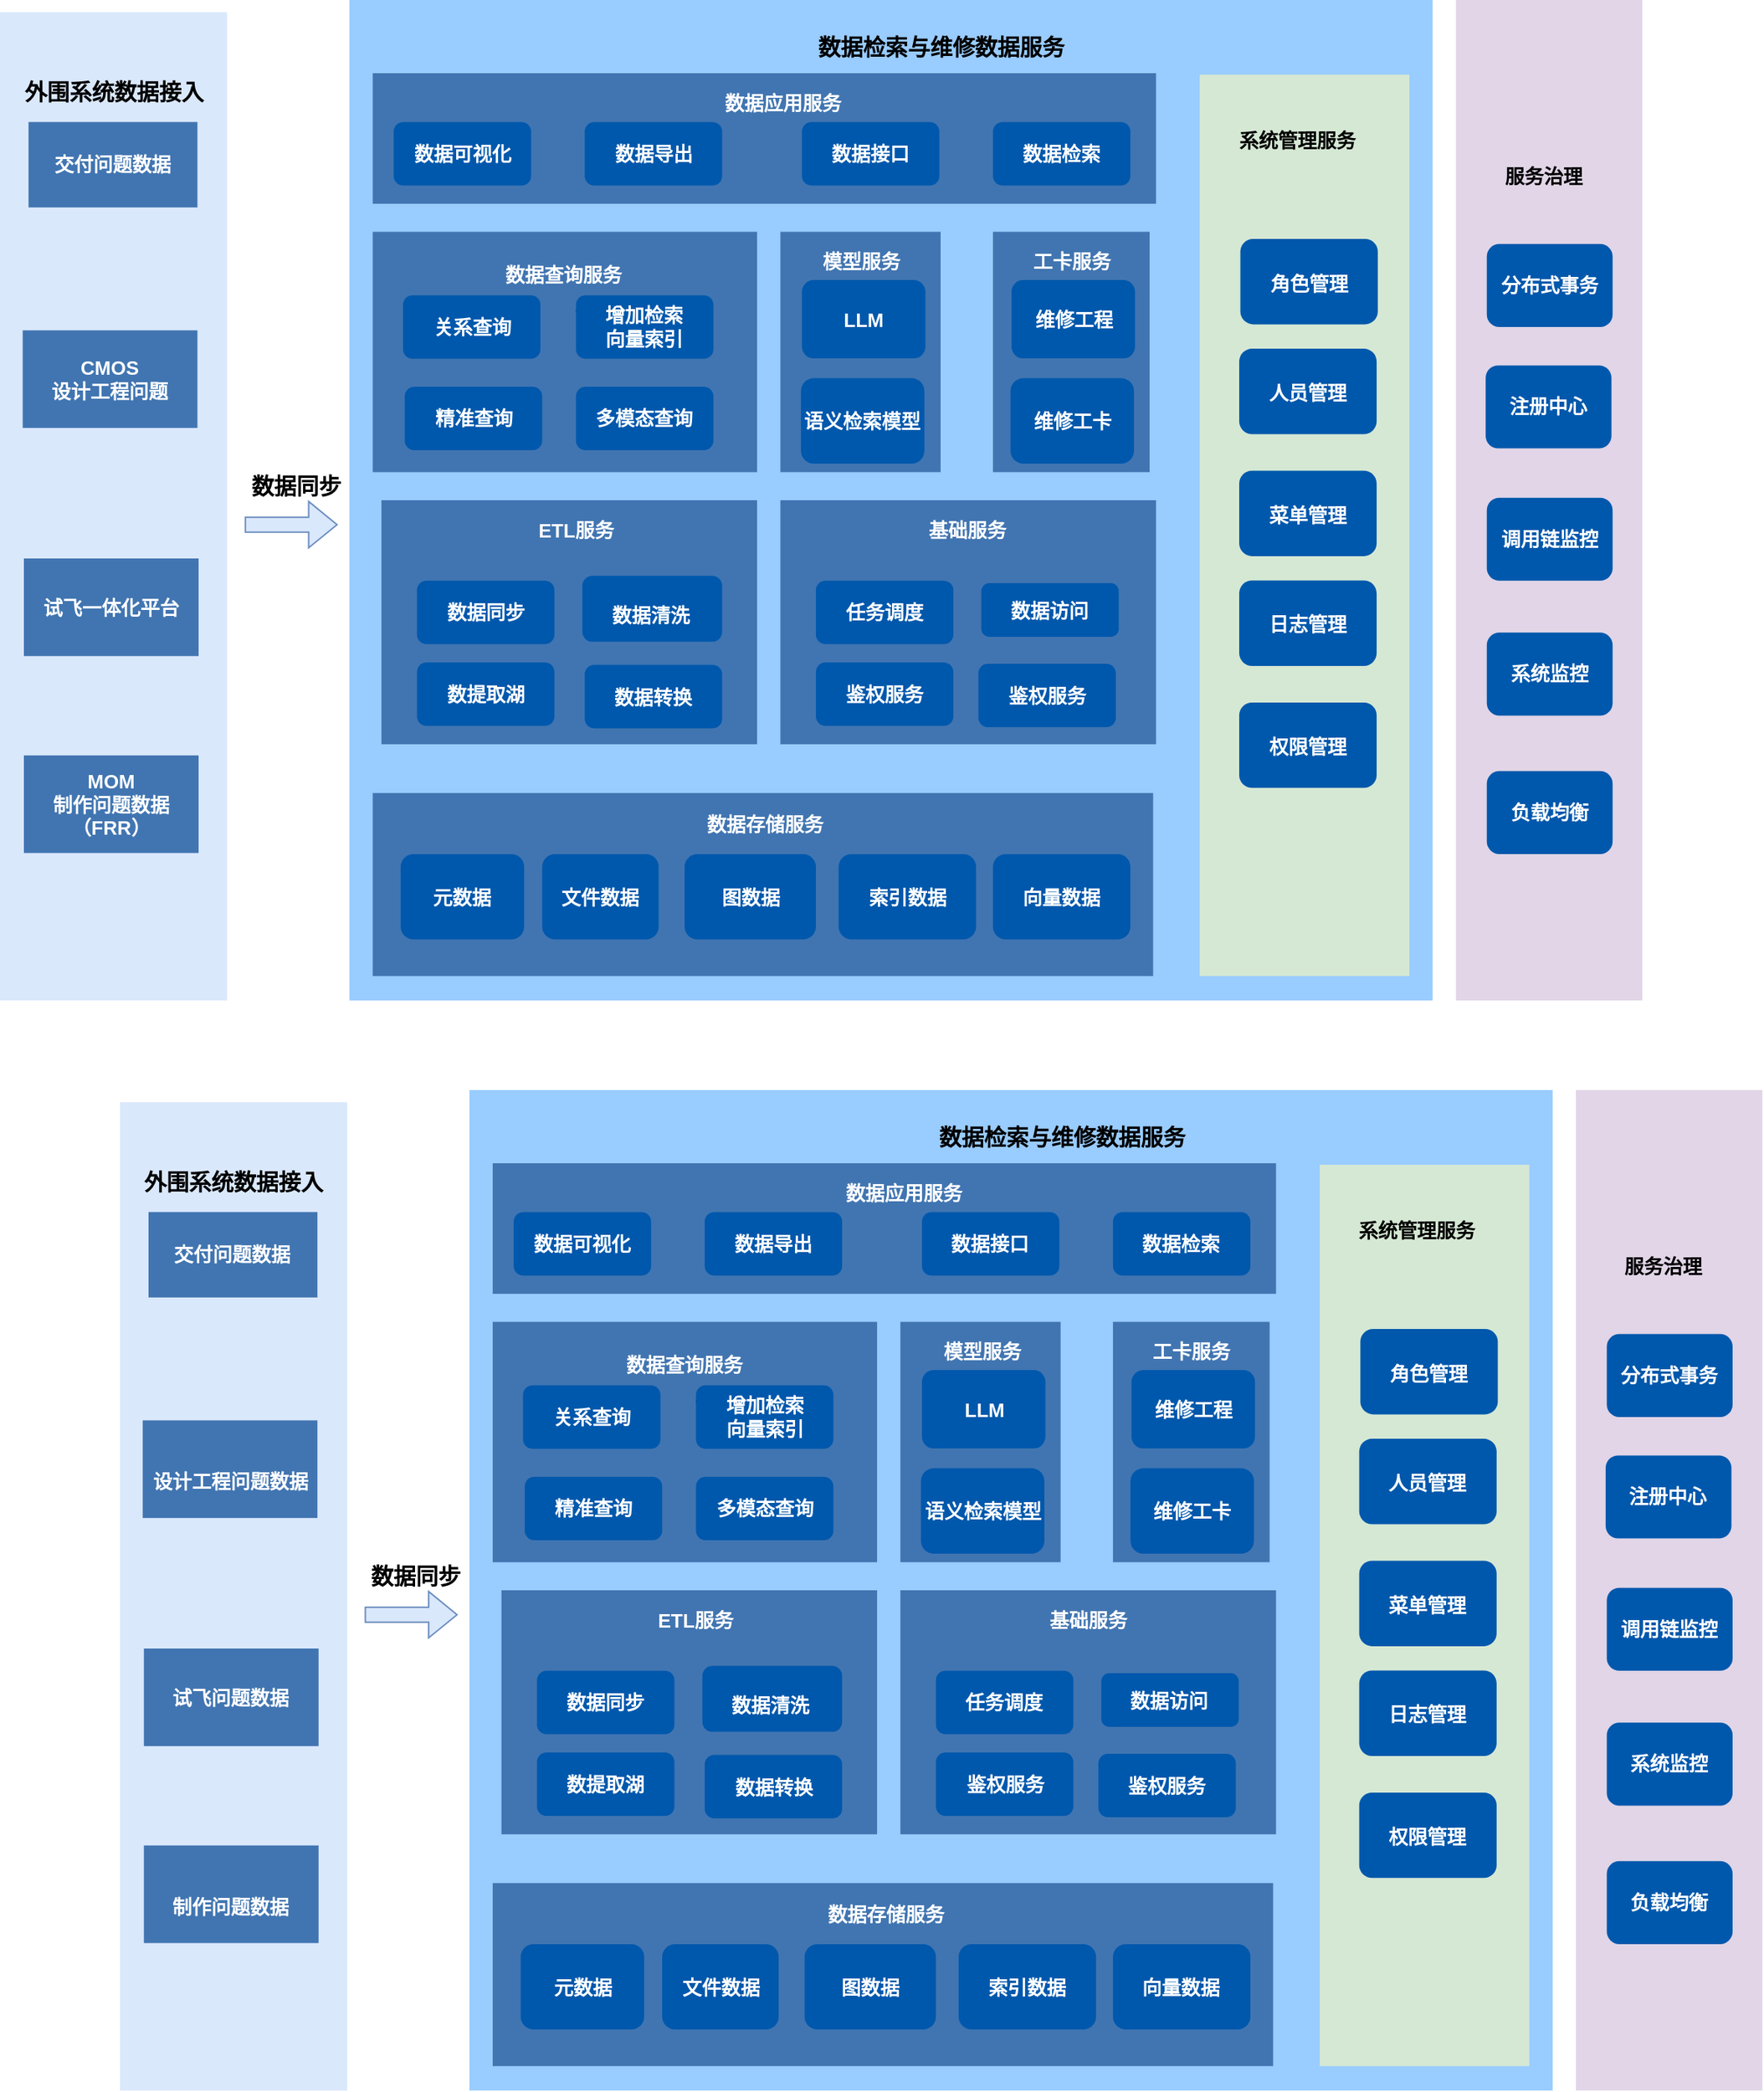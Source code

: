 <mxfile version="25.0.3">
  <diagram name="第 1 页" id="c73X7Lbp8dAQFBpgS6AY">
    <mxGraphModel dx="1283" dy="700" grid="1" gridSize="10" guides="1" tooltips="1" connect="1" arrows="1" fold="1" page="1" pageScale="1" pageWidth="827" pageHeight="1169" math="0" shadow="0">
      <root>
        <mxCell id="0" />
        <mxCell id="1" parent="0" />
        <mxCell id="gah0NT_OzrAsNBO6tPTt-1" value="" style="rounded=0;whiteSpace=wrap;html=1;fillColor=#99CCFF;strokeColor=none;" parent="1" vertex="1">
          <mxGeometry x="544.043" y="220" width="725.532" height="670" as="geometry" />
        </mxCell>
        <mxCell id="gah0NT_OzrAsNBO6tPTt-15" value="" style="rounded=0;whiteSpace=wrap;html=1;fillColor=#4175B1;fontStyle=1;fontSize=13;strokeColor=none;" parent="1" vertex="1">
          <mxGeometry x="559.645" y="751.098" width="522.695" height="122.561" as="geometry" />
        </mxCell>
        <mxCell id="gah0NT_OzrAsNBO6tPTt-12" value="" style="rounded=0;whiteSpace=wrap;html=1;fillColor=#dae8fc;strokeColor=none;" parent="1" vertex="1">
          <mxGeometry x="310" y="228.171" width="152.128" height="661.829" as="geometry" />
        </mxCell>
        <mxCell id="gah0NT_OzrAsNBO6tPTt-2" value="数据检索与维修数据服务" style="text;html=1;align=center;verticalAlign=middle;resizable=0;points=[];autosize=1;strokeColor=none;fillColor=none;fontStyle=1;fontFamily=Garamond;fontSize=15;strokeWidth=1;" parent="1" vertex="1">
          <mxGeometry x="845.372" y="236.341" width="190" height="30" as="geometry" />
        </mxCell>
        <mxCell id="gah0NT_OzrAsNBO6tPTt-3" value="&lt;span style=&quot;color: rgb(255, 255, 255);&quot;&gt;交付问题数据&lt;/span&gt;" style="rounded=0;whiteSpace=wrap;html=1;fillColor=#4175B1;fontStyle=1;fontSize=13;strokeColor=none;" parent="1" vertex="1">
          <mxGeometry x="329.113" y="301.707" width="113.121" height="57.195" as="geometry" />
        </mxCell>
        <mxCell id="gah0NT_OzrAsNBO6tPTt-4" value="外围系统数据接入" style="text;html=1;align=center;verticalAlign=middle;resizable=0;points=[];autosize=1;strokeColor=none;fillColor=none;fontStyle=1;fontFamily=Garamond;fontSize=15;strokeWidth=1;" parent="1" vertex="1">
          <mxGeometry x="316.064" y="266.344" width="140" height="30" as="geometry" />
        </mxCell>
        <mxCell id="gah0NT_OzrAsNBO6tPTt-6" value="&lt;span style=&quot;color: rgb(255, 255, 255);&quot;&gt;CMOS&lt;/span&gt;&lt;div style=&quot;color: rgb(255, 255, 255);&quot;&gt;设计工程问题&lt;/div&gt;" style="rounded=0;whiteSpace=wrap;html=1;fillColor=#4175B1;fontStyle=1;fontSize=13;strokeColor=none;" parent="1" vertex="1">
          <mxGeometry x="325.213" y="441.226" width="117.021" height="65.366" as="geometry" />
        </mxCell>
        <mxCell id="gah0NT_OzrAsNBO6tPTt-8" value="&lt;span style=&quot;color: rgb(255, 255, 255);&quot;&gt;试飞一体化平台&lt;/span&gt;" style="rounded=0;whiteSpace=wrap;html=1;fillColor=#4175B1;fontStyle=1;fontSize=13;strokeColor=none;" parent="1" vertex="1">
          <mxGeometry x="325.993" y="594" width="117.021" height="65.366" as="geometry" />
        </mxCell>
        <mxCell id="gah0NT_OzrAsNBO6tPTt-10" value="&lt;span style=&quot;color: rgb(255, 255, 255);&quot;&gt;MOM&lt;/span&gt;&lt;div style=&quot;color: rgb(255, 255, 255);&quot;&gt;制作问题数据（FRR）&lt;/div&gt;" style="rounded=0;whiteSpace=wrap;html=1;fillColor=#4175B1;fontStyle=1;fontSize=13;strokeColor=none;" parent="1" vertex="1">
          <mxGeometry x="325.993" y="725.884" width="117.021" height="65.366" as="geometry" />
        </mxCell>
        <mxCell id="gah0NT_OzrAsNBO6tPTt-13" value="" style="shape=flexArrow;endArrow=classic;html=1;rounded=0;fillColor=#dae8fc;strokeColor=#6c8ebf;" parent="1" edge="1">
          <mxGeometry width="50" height="50" relative="1" as="geometry">
            <mxPoint x="473.83" y="571.341" as="sourcePoint" />
            <mxPoint x="536.241" y="571.341" as="targetPoint" />
          </mxGeometry>
        </mxCell>
        <mxCell id="gah0NT_OzrAsNBO6tPTt-14" value="数据同步" style="text;html=1;align=center;verticalAlign=middle;resizable=0;points=[];autosize=1;strokeColor=none;fillColor=none;fontStyle=1;fontFamily=Garamond;fontSize=15;strokeWidth=1;" parent="1" vertex="1">
          <mxGeometry x="467.83" y="530.488" width="80" height="30" as="geometry" />
        </mxCell>
        <mxCell id="gah0NT_OzrAsNBO6tPTt-16" value="数据存储服务" style="text;html=1;align=center;verticalAlign=middle;whiteSpace=wrap;rounded=0;fontStyle=1;fontSize=13;strokeColor=none;fontColor=#FFFFFF;" parent="1" vertex="1">
          <mxGeometry x="775.16" y="759.27" width="94.84" height="24.51" as="geometry" />
        </mxCell>
        <mxCell id="gah0NT_OzrAsNBO6tPTt-17" value="元数据" style="rounded=1;whiteSpace=wrap;html=1;fontStyle=1;fontSize=13;strokeColor=none;fillColor=#0058AC;fontColor=#FFFFFF;" parent="1" vertex="1">
          <mxGeometry x="578.369" y="791.951" width="82.695" height="57.195" as="geometry" />
        </mxCell>
        <mxCell id="gah0NT_OzrAsNBO6tPTt-19" value="文件数据" style="rounded=1;whiteSpace=wrap;html=1;fontStyle=1;fontSize=13;strokeColor=none;fillColor=#0058AC;fontColor=#FFFFFF;" parent="1" vertex="1">
          <mxGeometry x="673.156" y="791.951" width="78.014" height="57.195" as="geometry" />
        </mxCell>
        <mxCell id="gah0NT_OzrAsNBO6tPTt-20" value="图数据" style="rounded=1;whiteSpace=wrap;html=1;fontStyle=1;fontSize=13;strokeColor=none;fillColor=#0058AC;fontColor=#FFFFFF;" parent="1" vertex="1">
          <mxGeometry x="768.528" y="791.951" width="87.961" height="57.195" as="geometry" />
        </mxCell>
        <mxCell id="gah0NT_OzrAsNBO6tPTt-21" value="索引数据" style="rounded=1;whiteSpace=wrap;html=1;fontStyle=1;fontSize=13;strokeColor=none;fillColor=#0058AC;fontColor=#FFFFFF;" parent="1" vertex="1">
          <mxGeometry x="871.702" y="791.951" width="92.057" height="57.195" as="geometry" />
        </mxCell>
        <mxCell id="gah0NT_OzrAsNBO6tPTt-25" value="" style="rounded=0;whiteSpace=wrap;html=1;fillColor=#d5e8d4;fontStyle=1;fontSize=13;strokeColor=none;" parent="1" vertex="1">
          <mxGeometry x="1113.55" y="270" width="140.43" height="603.66" as="geometry" />
        </mxCell>
        <mxCell id="gah0NT_OzrAsNBO6tPTt-26" value="系统管理服务" style="text;html=1;align=center;verticalAlign=middle;whiteSpace=wrap;rounded=0;fontStyle=1;fontSize=13;strokeColor=none;fontColor=#000000;" parent="1" vertex="1">
          <mxGeometry x="1137.73" y="301.71" width="82.27" height="24.51" as="geometry" />
        </mxCell>
        <mxCell id="gah0NT_OzrAsNBO6tPTt-30" value="" style="group" parent="1" vertex="1" connectable="0">
          <mxGeometry x="1140.78" y="380.0" width="92.057" height="57.195" as="geometry" />
        </mxCell>
        <mxCell id="gah0NT_OzrAsNBO6tPTt-28" value="" style="rounded=1;whiteSpace=wrap;html=1;fontStyle=1;fontSize=13;strokeColor=none;fillColor=#0058AC;fontColor=#FFFFFF;" parent="gah0NT_OzrAsNBO6tPTt-30" vertex="1">
          <mxGeometry width="92.057" height="57.195" as="geometry" />
        </mxCell>
        <mxCell id="gah0NT_OzrAsNBO6tPTt-29" value="角色管理" style="text;html=1;align=center;verticalAlign=middle;whiteSpace=wrap;rounded=0;fontStyle=1;fontSize=13;strokeColor=none;fontColor=#FFFFFF;" parent="gah0NT_OzrAsNBO6tPTt-30" vertex="1">
          <mxGeometry x="10.922" y="17.976" width="70.213" height="24.512" as="geometry" />
        </mxCell>
        <mxCell id="gah0NT_OzrAsNBO6tPTt-31" value="" style="group" parent="1" vertex="1" connectable="0">
          <mxGeometry x="1140.0" y="453.537" width="92.057" height="57.195" as="geometry" />
        </mxCell>
        <mxCell id="gah0NT_OzrAsNBO6tPTt-32" value="" style="rounded=1;whiteSpace=wrap;html=1;fontStyle=1;fontSize=13;strokeColor=none;fillColor=#0058AC;fontColor=#FFFFFF;" parent="gah0NT_OzrAsNBO6tPTt-31" vertex="1">
          <mxGeometry width="92.057" height="57.195" as="geometry" />
        </mxCell>
        <mxCell id="gah0NT_OzrAsNBO6tPTt-33" value="人员管理" style="text;html=1;align=center;verticalAlign=middle;whiteSpace=wrap;rounded=0;fontStyle=1;fontSize=13;strokeColor=none;fontColor=#FFFFFF;" parent="gah0NT_OzrAsNBO6tPTt-31" vertex="1">
          <mxGeometry x="10.922" y="17.976" width="70.213" height="22.878" as="geometry" />
        </mxCell>
        <mxCell id="gah0NT_OzrAsNBO6tPTt-35" value="" style="group" parent="1" vertex="1" connectable="0">
          <mxGeometry x="1140.0" y="527.074" width="92.057" height="57.195" as="geometry" />
        </mxCell>
        <mxCell id="gah0NT_OzrAsNBO6tPTt-36" value="" style="rounded=1;whiteSpace=wrap;html=1;fontStyle=1;fontSize=13;strokeColor=none;fillColor=#0058AC;fontColor=#FFFFFF;" parent="gah0NT_OzrAsNBO6tPTt-35" vertex="1">
          <mxGeometry y="8.171" width="92.057" height="57.195" as="geometry" />
        </mxCell>
        <mxCell id="gah0NT_OzrAsNBO6tPTt-37" value="菜单管理" style="text;html=1;align=center;verticalAlign=middle;whiteSpace=wrap;rounded=0;fontStyle=1;fontSize=13;strokeColor=none;fontColor=#FFFFFF;" parent="gah0NT_OzrAsNBO6tPTt-35" vertex="1">
          <mxGeometry x="10.922" y="26.146" width="70.213" height="22.878" as="geometry" />
        </mxCell>
        <mxCell id="gah0NT_OzrAsNBO6tPTt-38" value="" style="group" parent="1" vertex="1" connectable="0">
          <mxGeometry x="1140.0" y="600.61" width="92.057" height="57.195" as="geometry" />
        </mxCell>
        <mxCell id="gah0NT_OzrAsNBO6tPTt-39" value="&lt;span style=&quot;color: rgba(0, 0, 0, 0); font-family: monospace; font-size: 0px; font-weight: 400; text-align: start; text-wrap-mode: nowrap;&quot;&gt;%3CmxGraphModel%3E%3Croot%3E%3CmxCell%20id%3D%220%22%2F%3E%3CmxCell%20id%3D%221%22%20parent%3D%220%22%2F%3E%3CmxCell%20id%3D%222%22%20value%3D%22%22%20style%3D%22group%22%20vertex%3D%221%22%20connectable%3D%220%22%20parent%3D%221%22%3E%3CmxGeometry%20x%3D%221060%22%20y%3D%22470%22%20width%3D%22118%22%20height%3D%2270%22%20as%3D%22geometry%22%2F%3E%3C%2FmxCell%3E%3CmxCell%20id%3D%223%22%20value%3D%22%22%20style%3D%22rounded%3D1%3BwhiteSpace%3Dwrap%3Bhtml%3D1%3BfontStyle%3D1%3BfontSize%3D13%3BstrokeColor%3Dnone%3BfillColor%3D%230058AC%3BfontColor%3D%23FFFFFF%3B%22%20vertex%3D%221%22%20parent%3D%222%22%3E%3CmxGeometry%20width%3D%22118%22%20height%3D%2270%22%20as%3D%22geometry%22%2F%3E%3C%2FmxCell%3E%3CmxCell%20id%3D%224%22%20value%3D%22%E8%8F%9C%E5%8D%95%E7%AE%A1%E7%90%86%22%20style%3D%22text%3Bhtml%3D1%3Balign%3Dcenter%3BverticalAlign%3Dmiddle%3BwhiteSpace%3Dwrap%3Brounded%3D0%3BfontStyle%3D1%3BfontSize%3D13%3BstrokeColor%3Dnone%3BfontColor%3D%23FFFFFF%3B%22%20vertex%3D%221%22%20parent%3D%222%22%3E%3CmxGeometry%20x%3D%2214%22%20y%3D%2222%22%20width%3D%2290%22%20height%3D%2228%22%20as%3D%22geometry%22%2F%3E%3C%2FmxCell%3E%3C%2Froot%3E%3C%2FmxGraphModel%3E&lt;/span&gt;" style="rounded=1;whiteSpace=wrap;html=1;fontStyle=1;fontSize=13;strokeColor=none;fillColor=#0058AC;fontColor=#FFFFFF;" parent="gah0NT_OzrAsNBO6tPTt-38" vertex="1">
          <mxGeometry y="8.171" width="92.057" height="57.195" as="geometry" />
        </mxCell>
        <mxCell id="gah0NT_OzrAsNBO6tPTt-40" value="日志管理" style="text;html=1;align=center;verticalAlign=middle;whiteSpace=wrap;rounded=0;fontStyle=1;fontSize=13;strokeColor=none;fontColor=#FFFFFF;" parent="gah0NT_OzrAsNBO6tPTt-38" vertex="1">
          <mxGeometry x="10.922" y="26.146" width="70.213" height="22.878" as="geometry" />
        </mxCell>
        <mxCell id="gah0NT_OzrAsNBO6tPTt-41" value="" style="group" parent="1" vertex="1" connectable="0">
          <mxGeometry x="1140.0" y="690.488" width="92.057" height="57.195" as="geometry" />
        </mxCell>
        <mxCell id="gah0NT_OzrAsNBO6tPTt-42" value="&lt;span style=&quot;color: rgba(0, 0, 0, 0); font-family: monospace; font-size: 0px; font-weight: 400; text-align: start; text-wrap-mode: nowrap;&quot;&gt;%3CmxGraphModel%3E%3Croot%3E%3CmxCell%20id%3D%220%22%2F%3E%3CmxCell%20id%3D%221%22%20parent%3D%220%22%2F%3E%3CmxCell%20id%3D%222%22%20value%3D%22%22%20style%3D%22group%22%20vertex%3D%221%22%20connectable%3D%220%22%20parent%3D%221%22%3E%3CmxGeometry%20x%3D%221060%22%20y%3D%22470%22%20width%3D%22118%22%20height%3D%2270%22%20as%3D%22geometry%22%2F%3E%3C%2FmxCell%3E%3CmxCell%20id%3D%223%22%20value%3D%22%22%20style%3D%22rounded%3D1%3BwhiteSpace%3Dwrap%3Bhtml%3D1%3BfontStyle%3D1%3BfontSize%3D13%3BstrokeColor%3Dnone%3BfillColor%3D%230058AC%3BfontColor%3D%23FFFFFF%3B%22%20vertex%3D%221%22%20parent%3D%222%22%3E%3CmxGeometry%20width%3D%22118%22%20height%3D%2270%22%20as%3D%22geometry%22%2F%3E%3C%2FmxCell%3E%3CmxCell%20id%3D%224%22%20value%3D%22%E8%8F%9C%E5%8D%95%E7%AE%A1%E7%90%86%22%20style%3D%22text%3Bhtml%3D1%3Balign%3Dcenter%3BverticalAlign%3Dmiddle%3BwhiteSpace%3Dwrap%3Brounded%3D0%3BfontStyle%3D1%3BfontSize%3D13%3BstrokeColor%3Dnone%3BfontColor%3D%23FFFFFF%3B%22%20vertex%3D%221%22%20parent%3D%222%22%3E%3CmxGeometry%20x%3D%2214%22%20y%3D%2222%22%20width%3D%2290%22%20height%3D%2228%22%20as%3D%22geometry%22%2F%3E%3C%2FmxCell%3E%3C%2Froot%3E%3C%2FmxGraphModel%3E&lt;/span&gt;" style="rounded=1;whiteSpace=wrap;html=1;fontStyle=1;fontSize=13;strokeColor=none;fillColor=#0058AC;fontColor=#FFFFFF;" parent="gah0NT_OzrAsNBO6tPTt-41" vertex="1">
          <mxGeometry width="92.057" height="57.195" as="geometry" />
        </mxCell>
        <mxCell id="gah0NT_OzrAsNBO6tPTt-43" value="权限管理" style="text;html=1;align=center;verticalAlign=middle;whiteSpace=wrap;rounded=0;fontStyle=1;fontSize=13;strokeColor=none;fontColor=#FFFFFF;" parent="gah0NT_OzrAsNBO6tPTt-41" vertex="1">
          <mxGeometry x="10.922" y="17.976" width="70.213" height="22.878" as="geometry" />
        </mxCell>
        <mxCell id="gah0NT_OzrAsNBO6tPTt-44" value="" style="rounded=0;whiteSpace=wrap;html=1;fillColor=#4175B1;fontStyle=1;fontSize=13;strokeColor=none;" parent="1" vertex="1">
          <mxGeometry x="565.496" y="555" width="251.596" height="163.415" as="geometry" />
        </mxCell>
        <mxCell id="gah0NT_OzrAsNBO6tPTt-45" value="ETL服务" style="text;html=1;align=center;verticalAlign=middle;whiteSpace=wrap;rounded=0;fontStyle=1;fontSize=13;strokeColor=none;fontColor=#FFFFFF;" parent="1" vertex="1">
          <mxGeometry x="661.064" y="562.354" width="70.213" height="24.512" as="geometry" />
        </mxCell>
        <mxCell id="gah0NT_OzrAsNBO6tPTt-60" value="" style="rounded=1;whiteSpace=wrap;html=1;fontStyle=1;fontSize=13;strokeColor=none;fillColor=#0058AC;fontColor=#FFFFFF;" parent="1" vertex="1">
          <mxGeometry x="589.291" y="663.671" width="92.057" height="42.488" as="geometry" />
        </mxCell>
        <mxCell id="gah0NT_OzrAsNBO6tPTt-61" value="数提取湖" style="text;html=1;align=center;verticalAlign=middle;whiteSpace=wrap;rounded=0;fontStyle=1;fontSize=13;strokeColor=none;fontColor=#FFFFFF;" parent="1" vertex="1">
          <mxGeometry x="600.993" y="672.25" width="68.652" height="25.329" as="geometry" />
        </mxCell>
        <mxCell id="gah0NT_OzrAsNBO6tPTt-63" value="" style="rounded=0;whiteSpace=wrap;html=1;fillColor=#4175B1;fontStyle=1;fontSize=13;strokeColor=none;" parent="1" vertex="1">
          <mxGeometry x="832.695" y="555" width="251.596" height="163.415" as="geometry" />
        </mxCell>
        <mxCell id="gah0NT_OzrAsNBO6tPTt-64" value="基础服务" style="text;html=1;align=center;verticalAlign=middle;whiteSpace=wrap;rounded=0;fontStyle=1;fontSize=13;strokeColor=none;fontColor=#FFFFFF;" parent="1" vertex="1">
          <mxGeometry x="923.387" y="562.354" width="70.213" height="24.512" as="geometry" />
        </mxCell>
        <mxCell id="gah0NT_OzrAsNBO6tPTt-70" value="" style="rounded=1;whiteSpace=wrap;html=1;fontStyle=1;fontSize=13;strokeColor=none;fillColor=#0058AC;fontColor=#FFFFFF;" parent="1" vertex="1">
          <mxGeometry x="856.489" y="663.671" width="92.057" height="42.488" as="geometry" />
        </mxCell>
        <mxCell id="gah0NT_OzrAsNBO6tPTt-71" value="鉴权服务" style="text;html=1;align=center;verticalAlign=middle;whiteSpace=wrap;rounded=0;fontStyle=1;fontSize=13;strokeColor=none;fontColor=#FFFFFF;" parent="1" vertex="1">
          <mxGeometry x="868.191" y="672.25" width="68.652" height="25.329" as="geometry" />
        </mxCell>
        <mxCell id="gah0NT_OzrAsNBO6tPTt-73" value="" style="rounded=1;whiteSpace=wrap;html=1;fontStyle=1;fontSize=13;strokeColor=none;fillColor=#0058AC;fontColor=#FFFFFF;" parent="1" vertex="1">
          <mxGeometry x="965.319" y="664.488" width="92.057" height="42.488" as="geometry" />
        </mxCell>
        <mxCell id="gah0NT_OzrAsNBO6tPTt-74" value="鉴权服务" style="text;html=1;align=center;verticalAlign=middle;whiteSpace=wrap;rounded=0;fontStyle=1;fontSize=13;strokeColor=none;fontColor=#FFFFFF;" parent="1" vertex="1">
          <mxGeometry x="977.021" y="673.067" width="68.652" height="25.329" as="geometry" />
        </mxCell>
        <mxCell id="gah0NT_OzrAsNBO6tPTt-75" value="" style="rounded=0;whiteSpace=wrap;html=1;fillColor=#4175B1;fontStyle=1;fontSize=13;strokeColor=none;" parent="1" vertex="1">
          <mxGeometry x="559.645" y="375.244" width="257.447" height="160.963" as="geometry" />
        </mxCell>
        <mxCell id="gah0NT_OzrAsNBO6tPTt-76" value="数据查询服务" style="text;html=1;align=center;verticalAlign=middle;whiteSpace=wrap;rounded=0;fontStyle=1;fontSize=13;strokeColor=none;fontColor=#FFFFFF;" parent="1" vertex="1">
          <mxGeometry x="645.46" y="391.59" width="84.54" height="24.51" as="geometry" />
        </mxCell>
        <mxCell id="gah0NT_OzrAsNBO6tPTt-80" value="" style="rounded=1;whiteSpace=wrap;html=1;fontStyle=1;fontSize=13;strokeColor=none;fillColor=#0058AC;fontColor=#FFFFFF;" parent="1" vertex="1">
          <mxGeometry x="579.929" y="417.732" width="92.057" height="42.488" as="geometry" />
        </mxCell>
        <mxCell id="gah0NT_OzrAsNBO6tPTt-81" value="关系查询" style="text;html=1;align=center;verticalAlign=middle;whiteSpace=wrap;rounded=0;fontStyle=1;fontSize=13;strokeColor=none;fontColor=#FFFFFF;" parent="1" vertex="1">
          <mxGeometry x="593.582" y="427.537" width="64.752" height="22.878" as="geometry" />
        </mxCell>
        <mxCell id="gah0NT_OzrAsNBO6tPTt-82" value="" style="rounded=1;whiteSpace=wrap;html=1;fontStyle=1;fontSize=13;strokeColor=none;fillColor=#0058AC;fontColor=#FFFFFF;" parent="1" vertex="1">
          <mxGeometry x="701.631" y="665.305" width="92.057" height="42.488" as="geometry" />
        </mxCell>
        <mxCell id="gah0NT_OzrAsNBO6tPTt-83" value="数据转换" style="text;html=1;align=center;verticalAlign=middle;whiteSpace=wrap;rounded=0;fontStyle=1;fontSize=13;strokeColor=none;fontColor=#FFFFFF;" parent="1" vertex="1">
          <mxGeometry x="713.333" y="673.884" width="68.652" height="25.329" as="geometry" />
        </mxCell>
        <mxCell id="gah0NT_OzrAsNBO6tPTt-102" style="edgeStyle=orthogonalEdgeStyle;rounded=0;orthogonalLoop=1;jettySize=auto;html=1;exitX=0;exitY=0.25;exitDx=0;exitDy=0;entryX=0;entryY=0.25;entryDx=0;entryDy=0;" parent="1" source="gah0NT_OzrAsNBO6tPTt-84" target="gah0NT_OzrAsNBO6tPTt-85" edge="1">
          <mxGeometry relative="1" as="geometry" />
        </mxCell>
        <mxCell id="gah0NT_OzrAsNBO6tPTt-84" value="" style="rounded=1;whiteSpace=wrap;html=1;fontStyle=1;fontSize=13;strokeColor=none;fillColor=#0058AC;fontColor=#FFFFFF;" parent="1" vertex="1">
          <mxGeometry x="695.78" y="417.732" width="92.057" height="42.488" as="geometry" />
        </mxCell>
        <mxCell id="gah0NT_OzrAsNBO6tPTt-85" value="增加检索&lt;div&gt;向量索引&lt;/div&gt;" style="text;html=1;align=center;verticalAlign=middle;whiteSpace=wrap;rounded=0;fontStyle=1;fontSize=13;strokeColor=none;fontColor=#FFFFFF;" parent="1" vertex="1">
          <mxGeometry x="706.312" y="426.72" width="70.993" height="24.512" as="geometry" />
        </mxCell>
        <mxCell id="gah0NT_OzrAsNBO6tPTt-86" value="" style="rounded=1;whiteSpace=wrap;html=1;fontStyle=1;fontSize=13;strokeColor=none;fillColor=#0058AC;fontColor=#FFFFFF;" parent="1" vertex="1">
          <mxGeometry x="581.099" y="479.012" width="92.057" height="42.488" as="geometry" />
        </mxCell>
        <mxCell id="gah0NT_OzrAsNBO6tPTt-87" value="精准查询" style="text;html=1;align=center;verticalAlign=middle;whiteSpace=wrap;rounded=0;fontStyle=1;fontSize=13;strokeColor=none;fontColor=#FFFFFF;" parent="1" vertex="1">
          <mxGeometry x="590.851" y="487.591" width="72.553" height="25.329" as="geometry" />
        </mxCell>
        <mxCell id="gah0NT_OzrAsNBO6tPTt-88" value="" style="rounded=1;whiteSpace=wrap;html=1;fontStyle=1;fontSize=13;strokeColor=none;fillColor=#0058AC;fontColor=#FFFFFF;" parent="1" vertex="1">
          <mxGeometry x="695.78" y="479.012" width="92.057" height="42.488" as="geometry" />
        </mxCell>
        <mxCell id="gah0NT_OzrAsNBO6tPTt-89" value="多模态查询" style="text;html=1;align=center;verticalAlign=middle;whiteSpace=wrap;rounded=0;fontStyle=1;fontSize=13;strokeColor=none;fontColor=#FFFFFF;" parent="1" vertex="1">
          <mxGeometry x="707.482" y="487.591" width="68.652" height="25.329" as="geometry" />
        </mxCell>
        <mxCell id="gah0NT_OzrAsNBO6tPTt-103" value="" style="rounded=0;whiteSpace=wrap;html=1;fillColor=#4175B1;fontStyle=1;fontSize=13;strokeColor=none;" parent="1" vertex="1">
          <mxGeometry x="559.645" y="269.024" width="524.645" height="87.427" as="geometry" />
        </mxCell>
        <mxCell id="gah0NT_OzrAsNBO6tPTt-104" value="数据应用服务" style="text;html=1;align=center;verticalAlign=middle;whiteSpace=wrap;rounded=0;fontStyle=1;fontSize=13;strokeColor=none;fontColor=#FFFFFF;" parent="1" vertex="1">
          <mxGeometry x="779.26" y="277.2" width="110.74" height="24.51" as="geometry" />
        </mxCell>
        <mxCell id="gah0NT_OzrAsNBO6tPTt-50" value="" style="rounded=1;whiteSpace=wrap;html=1;fontStyle=1;fontSize=13;strokeColor=none;fillColor=#0058AC;fontColor=#FFFFFF;" parent="1" vertex="1">
          <mxGeometry x="589.291" y="608.927" width="92.057" height="42.488" as="geometry" />
        </mxCell>
        <mxCell id="gah0NT_OzrAsNBO6tPTt-51" value="数据同步" style="text;html=1;align=center;verticalAlign=middle;whiteSpace=wrap;rounded=0;fontStyle=1;fontSize=13;strokeColor=none;fontColor=#FFFFFF;" parent="1" vertex="1">
          <mxGeometry x="598.652" y="617.506" width="73.333" height="25.329" as="geometry" />
        </mxCell>
        <mxCell id="gah0NT_OzrAsNBO6tPTt-57" value="" style="group" parent="1" vertex="1" connectable="0">
          <mxGeometry x="715.674" y="613.829" width="92.057" height="35.951" as="geometry" />
        </mxCell>
        <mxCell id="gah0NT_OzrAsNBO6tPTt-55" value="" style="rounded=1;whiteSpace=wrap;html=1;fontStyle=1;fontSize=13;strokeColor=none;fillColor=#0058AC;fontColor=#FFFFFF;" parent="gah0NT_OzrAsNBO6tPTt-57" vertex="1">
          <mxGeometry x="-15.603" y="-8.171" width="93.617" height="44.122" as="geometry" />
        </mxCell>
        <mxCell id="gah0NT_OzrAsNBO6tPTt-56" value="数据清洗" style="text;html=1;align=center;verticalAlign=middle;whiteSpace=wrap;rounded=0;fontStyle=1;fontSize=13;strokeColor=none;fontColor=#FFFFFF;" parent="gah0NT_OzrAsNBO6tPTt-57" vertex="1">
          <mxGeometry x="-7.801" y="8.171" width="76.454" height="19.61" as="geometry" />
        </mxCell>
        <mxCell id="gah0NT_OzrAsNBO6tPTt-65" value="" style="rounded=1;whiteSpace=wrap;html=1;fontStyle=1;fontSize=13;strokeColor=none;fillColor=#0058AC;fontColor=#FFFFFF;" parent="1" vertex="1">
          <mxGeometry x="856.489" y="608.927" width="92.057" height="42.488" as="geometry" />
        </mxCell>
        <mxCell id="gah0NT_OzrAsNBO6tPTt-66" value="任务调度" style="text;html=1;align=center;verticalAlign=middle;whiteSpace=wrap;rounded=0;fontStyle=1;fontSize=13;strokeColor=none;fontColor=#FFFFFF;" parent="1" vertex="1">
          <mxGeometry x="865.851" y="617.506" width="73.333" height="25.329" as="geometry" />
        </mxCell>
        <mxCell id="gah0NT_OzrAsNBO6tPTt-68" value="" style="rounded=1;whiteSpace=wrap;html=1;fontStyle=1;fontSize=13;strokeColor=none;fillColor=#0058AC;fontColor=#FFFFFF;" parent="1" vertex="1">
          <mxGeometry x="967.27" y="610.561" width="92.057" height="35.951" as="geometry" />
        </mxCell>
        <mxCell id="gah0NT_OzrAsNBO6tPTt-69" value="数据访问" style="text;html=1;align=center;verticalAlign=middle;whiteSpace=wrap;rounded=0;fontStyle=1;fontSize=13;strokeColor=none;fontColor=#FFFFFF;" parent="1" vertex="1">
          <mxGeometry x="975.071" y="618.732" width="76.454" height="19.61" as="geometry" />
        </mxCell>
        <mxCell id="gah0NT_OzrAsNBO6tPTt-105" value="数据可视化" style="rounded=1;whiteSpace=wrap;html=1;fontStyle=1;fontSize=13;strokeColor=none;fillColor=#0058AC;fontColor=#FFFFFF;" parent="1" vertex="1">
          <mxGeometry x="573.688" y="301.707" width="92.057" height="42.488" as="geometry" />
        </mxCell>
        <mxCell id="gah0NT_OzrAsNBO6tPTt-107" value="数据导出" style="rounded=1;whiteSpace=wrap;html=1;fontStyle=1;fontSize=13;strokeColor=none;fillColor=#0058AC;fontColor=#FFFFFF;" parent="1" vertex="1">
          <mxGeometry x="701.631" y="301.707" width="92.057" height="42.488" as="geometry" />
        </mxCell>
        <mxCell id="gah0NT_OzrAsNBO6tPTt-109" value="数据接口" style="rounded=1;whiteSpace=wrap;html=1;fontStyle=1;fontSize=13;strokeColor=none;fillColor=#0058AC;fontColor=#FFFFFF;" parent="1" vertex="1">
          <mxGeometry x="847.128" y="301.707" width="92.057" height="42.488" as="geometry" />
        </mxCell>
        <mxCell id="gah0NT_OzrAsNBO6tPTt-111" value="" style="rounded=0;whiteSpace=wrap;html=1;fillColor=#e1d5e7;fontStyle=1;fontSize=13;strokeColor=none;" parent="1" vertex="1">
          <mxGeometry x="1285.177" y="220" width="124.823" height="670" as="geometry" />
        </mxCell>
        <mxCell id="gah0NT_OzrAsNBO6tPTt-112" value="服务治理" style="text;html=1;align=center;verticalAlign=middle;whiteSpace=wrap;rounded=0;fontStyle=1;fontSize=13;strokeColor=none;fontColor=#000000;" parent="1" vertex="1">
          <mxGeometry x="1308.582" y="326.22" width="70.213" height="24.512" as="geometry" />
        </mxCell>
        <mxCell id="gah0NT_OzrAsNBO6tPTt-116" value="" style="group" parent="1" vertex="1" connectable="0">
          <mxGeometry x="1294.539" y="383.415" width="84.255" height="55.561" as="geometry" />
        </mxCell>
        <mxCell id="gah0NT_OzrAsNBO6tPTt-114" value="" style="rounded=1;whiteSpace=wrap;html=1;fontStyle=1;fontSize=13;strokeColor=none;fillColor=#0058AC;fontColor=#FFFFFF;" parent="gah0NT_OzrAsNBO6tPTt-116" vertex="1">
          <mxGeometry x="11.312" width="84.255" height="55.561" as="geometry" />
        </mxCell>
        <mxCell id="gah0NT_OzrAsNBO6tPTt-115" value="分布式事务" style="text;html=1;align=center;verticalAlign=middle;whiteSpace=wrap;rounded=0;fontStyle=1;fontSize=13;strokeColor=none;fontColor=#FFFFFF;" parent="gah0NT_OzrAsNBO6tPTt-116" vertex="1">
          <mxGeometry x="18.333" y="15.524" width="70.213" height="24.512" as="geometry" />
        </mxCell>
        <mxCell id="gah0NT_OzrAsNBO6tPTt-117" value="注册中心" style="rounded=1;whiteSpace=wrap;html=1;fontStyle=1;fontSize=13;strokeColor=none;fillColor=#0058AC;fontColor=#FFFFFF;" parent="1" vertex="1">
          <mxGeometry x="1305.071" y="464.713" width="84.255" height="55.561" as="geometry" />
        </mxCell>
        <mxCell id="gah0NT_OzrAsNBO6tPTt-118" value="调用链监控" style="rounded=1;whiteSpace=wrap;html=1;fontStyle=1;fontSize=13;strokeColor=none;fillColor=#0058AC;fontColor=#FFFFFF;" parent="1" vertex="1">
          <mxGeometry x="1305.851" y="553.366" width="84.255" height="55.561" as="geometry" />
        </mxCell>
        <mxCell id="gah0NT_OzrAsNBO6tPTt-119" value="系统监控" style="rounded=1;whiteSpace=wrap;html=1;fontStyle=1;fontSize=13;strokeColor=none;fillColor=#0058AC;fontColor=#FFFFFF;" parent="1" vertex="1">
          <mxGeometry x="1305.851" y="643.652" width="84.255" height="55.561" as="geometry" />
        </mxCell>
        <mxCell id="gah0NT_OzrAsNBO6tPTt-120" value="负载均衡" style="rounded=1;whiteSpace=wrap;html=1;fontStyle=1;fontSize=13;strokeColor=none;fillColor=#0058AC;fontColor=#FFFFFF;" parent="1" vertex="1">
          <mxGeometry x="1305.851" y="736.39" width="84.255" height="55.561" as="geometry" />
        </mxCell>
        <mxCell id="fzQhivooC-nuTEX-7UxS-4" value="向量数据" style="rounded=1;whiteSpace=wrap;html=1;fontStyle=1;fontSize=13;strokeColor=none;fillColor=#0058AC;fontColor=#FFFFFF;" parent="1" vertex="1">
          <mxGeometry x="975.071" y="791.951" width="92.057" height="57.195" as="geometry" />
        </mxCell>
        <mxCell id="fzQhivooC-nuTEX-7UxS-5" value="" style="rounded=0;whiteSpace=wrap;html=1;fillColor=#4175B1;fontStyle=1;fontSize=13;strokeColor=none;" parent="1" vertex="1">
          <mxGeometry x="832.7" y="375.24" width="107.3" height="160.96" as="geometry" />
        </mxCell>
        <mxCell id="fzQhivooC-nuTEX-7UxS-6" value="模型服务" style="text;html=1;align=center;verticalAlign=middle;whiteSpace=wrap;rounded=0;fontStyle=1;fontSize=13;strokeColor=none;fontColor=#FFFFFF;" parent="1" vertex="1">
          <mxGeometry x="852.301" y="383.005" width="70.213" height="24.512" as="geometry" />
        </mxCell>
        <mxCell id="fzQhivooC-nuTEX-7UxS-7" value="语义检索模型" style="rounded=1;whiteSpace=wrap;html=1;fontStyle=1;fontSize=13;strokeColor=none;fillColor=#0058AC;fontColor=#FFFFFF;" parent="1" vertex="1">
          <mxGeometry x="846.448" y="473.297" width="82.695" height="57.195" as="geometry" />
        </mxCell>
        <mxCell id="fzQhivooC-nuTEX-7UxS-8" value="LLM" style="rounded=1;whiteSpace=wrap;html=1;fontStyle=1;fontSize=13;strokeColor=none;fillColor=#0058AC;fontColor=#FFFFFF;" parent="1" vertex="1">
          <mxGeometry x="847.13" y="407.52" width="82.7" height="52.48" as="geometry" />
        </mxCell>
        <mxCell id="fzQhivooC-nuTEX-7UxS-9" value="数据检索" style="rounded=1;whiteSpace=wrap;html=1;fontStyle=1;fontSize=13;strokeColor=none;fillColor=#0058AC;fontColor=#FFFFFF;" parent="1" vertex="1">
          <mxGeometry x="975.071" y="301.707" width="92.057" height="42.488" as="geometry" />
        </mxCell>
        <mxCell id="5qJ0MJcCGX6nDC1oX01Z-3" value="" style="rounded=0;whiteSpace=wrap;html=1;fillColor=#4175B1;fontStyle=1;fontSize=13;strokeColor=none;" parent="1" vertex="1">
          <mxGeometry x="975.07" y="375.24" width="104.93" height="160.96" as="geometry" />
        </mxCell>
        <mxCell id="5qJ0MJcCGX6nDC1oX01Z-4" value="工卡服务" style="text;html=1;align=center;verticalAlign=middle;whiteSpace=wrap;rounded=0;fontStyle=1;fontSize=13;strokeColor=none;fontColor=#FFFFFF;" parent="1" vertex="1">
          <mxGeometry x="992.671" y="383.005" width="70.213" height="24.512" as="geometry" />
        </mxCell>
        <mxCell id="5qJ0MJcCGX6nDC1oX01Z-5" value="维修工卡" style="rounded=1;whiteSpace=wrap;html=1;fontStyle=1;fontSize=13;strokeColor=none;fillColor=#0058AC;fontColor=#FFFFFF;" parent="1" vertex="1">
          <mxGeometry x="986.818" y="473.297" width="82.695" height="57.195" as="geometry" />
        </mxCell>
        <mxCell id="5qJ0MJcCGX6nDC1oX01Z-6" value="维修工程" style="rounded=1;whiteSpace=wrap;html=1;fontStyle=1;fontSize=13;strokeColor=none;fillColor=#0058AC;fontColor=#FFFFFF;" parent="1" vertex="1">
          <mxGeometry x="987.5" y="407.52" width="82.7" height="52.48" as="geometry" />
        </mxCell>
        <mxCell id="5uevme9E-LZzibzakwJz-1" value="" style="rounded=0;whiteSpace=wrap;html=1;fillColor=#99CCFF;strokeColor=none;" vertex="1" parent="1">
          <mxGeometry x="624.413" y="950" width="725.532" height="670" as="geometry" />
        </mxCell>
        <mxCell id="5uevme9E-LZzibzakwJz-2" value="" style="rounded=0;whiteSpace=wrap;html=1;fillColor=#4175B1;fontStyle=1;fontSize=13;strokeColor=none;" vertex="1" parent="1">
          <mxGeometry x="640.015" y="1481.098" width="522.695" height="122.561" as="geometry" />
        </mxCell>
        <mxCell id="5uevme9E-LZzibzakwJz-3" value="" style="rounded=0;whiteSpace=wrap;html=1;fillColor=#dae8fc;strokeColor=none;" vertex="1" parent="1">
          <mxGeometry x="390.37" y="958.171" width="152.128" height="661.829" as="geometry" />
        </mxCell>
        <mxCell id="5uevme9E-LZzibzakwJz-4" value="数据检索与维修数据服务" style="text;html=1;align=center;verticalAlign=middle;resizable=0;points=[];autosize=1;strokeColor=none;fillColor=none;fontStyle=1;fontFamily=Garamond;fontSize=15;strokeWidth=1;" vertex="1" parent="1">
          <mxGeometry x="925.742" y="966.341" width="190" height="30" as="geometry" />
        </mxCell>
        <mxCell id="5uevme9E-LZzibzakwJz-5" value="&lt;span style=&quot;color: rgb(255, 255, 255);&quot;&gt;交付问题数据&lt;/span&gt;" style="rounded=0;whiteSpace=wrap;html=1;fillColor=#4175B1;fontStyle=1;fontSize=13;strokeColor=none;" vertex="1" parent="1">
          <mxGeometry x="409.483" y="1031.707" width="113.121" height="57.195" as="geometry" />
        </mxCell>
        <mxCell id="5uevme9E-LZzibzakwJz-6" value="外围系统数据接入" style="text;html=1;align=center;verticalAlign=middle;resizable=0;points=[];autosize=1;strokeColor=none;fillColor=none;fontStyle=1;fontFamily=Garamond;fontSize=15;strokeWidth=1;" vertex="1" parent="1">
          <mxGeometry x="396.434" y="996.344" width="140" height="30" as="geometry" />
        </mxCell>
        <mxCell id="5uevme9E-LZzibzakwJz-7" value="&lt;br&gt;&lt;div style=&quot;color: rgb(255, 255, 255);&quot;&gt;设计工程问题数据&lt;/div&gt;" style="rounded=0;whiteSpace=wrap;html=1;fillColor=#4175B1;fontStyle=1;fontSize=13;strokeColor=none;" vertex="1" parent="1">
          <mxGeometry x="405.583" y="1171.226" width="117.021" height="65.366" as="geometry" />
        </mxCell>
        <mxCell id="5uevme9E-LZzibzakwJz-8" value="&lt;span style=&quot;color: rgb(255, 255, 255);&quot;&gt;试飞问题数据&lt;/span&gt;" style="rounded=0;whiteSpace=wrap;html=1;fillColor=#4175B1;fontStyle=1;fontSize=13;strokeColor=none;" vertex="1" parent="1">
          <mxGeometry x="406.363" y="1324" width="117.021" height="65.366" as="geometry" />
        </mxCell>
        <mxCell id="5uevme9E-LZzibzakwJz-9" value="&lt;br&gt;&lt;div style=&quot;color: rgb(255, 255, 255);&quot;&gt;制作问题数据&lt;/div&gt;" style="rounded=0;whiteSpace=wrap;html=1;fillColor=#4175B1;fontStyle=1;fontSize=13;strokeColor=none;" vertex="1" parent="1">
          <mxGeometry x="406.363" y="1455.884" width="117.021" height="65.366" as="geometry" />
        </mxCell>
        <mxCell id="5uevme9E-LZzibzakwJz-10" value="" style="shape=flexArrow;endArrow=classic;html=1;rounded=0;fillColor=#dae8fc;strokeColor=#6c8ebf;" edge="1" parent="1">
          <mxGeometry width="50" height="50" relative="1" as="geometry">
            <mxPoint x="554.2" y="1301.341" as="sourcePoint" />
            <mxPoint x="616.611" y="1301.341" as="targetPoint" />
          </mxGeometry>
        </mxCell>
        <mxCell id="5uevme9E-LZzibzakwJz-11" value="数据同步" style="text;html=1;align=center;verticalAlign=middle;resizable=0;points=[];autosize=1;strokeColor=none;fillColor=none;fontStyle=1;fontFamily=Garamond;fontSize=15;strokeWidth=1;" vertex="1" parent="1">
          <mxGeometry x="548.2" y="1260.488" width="80" height="30" as="geometry" />
        </mxCell>
        <mxCell id="5uevme9E-LZzibzakwJz-12" value="数据存储服务" style="text;html=1;align=center;verticalAlign=middle;whiteSpace=wrap;rounded=0;fontStyle=1;fontSize=13;strokeColor=none;fontColor=#FFFFFF;" vertex="1" parent="1">
          <mxGeometry x="855.53" y="1489.27" width="94.84" height="24.51" as="geometry" />
        </mxCell>
        <mxCell id="5uevme9E-LZzibzakwJz-13" value="元数据" style="rounded=1;whiteSpace=wrap;html=1;fontStyle=1;fontSize=13;strokeColor=none;fillColor=#0058AC;fontColor=#FFFFFF;" vertex="1" parent="1">
          <mxGeometry x="658.739" y="1521.951" width="82.695" height="57.195" as="geometry" />
        </mxCell>
        <mxCell id="5uevme9E-LZzibzakwJz-14" value="文件数据" style="rounded=1;whiteSpace=wrap;html=1;fontStyle=1;fontSize=13;strokeColor=none;fillColor=#0058AC;fontColor=#FFFFFF;" vertex="1" parent="1">
          <mxGeometry x="753.526" y="1521.951" width="78.014" height="57.195" as="geometry" />
        </mxCell>
        <mxCell id="5uevme9E-LZzibzakwJz-15" value="图数据" style="rounded=1;whiteSpace=wrap;html=1;fontStyle=1;fontSize=13;strokeColor=none;fillColor=#0058AC;fontColor=#FFFFFF;" vertex="1" parent="1">
          <mxGeometry x="848.898" y="1521.951" width="87.961" height="57.195" as="geometry" />
        </mxCell>
        <mxCell id="5uevme9E-LZzibzakwJz-16" value="索引数据" style="rounded=1;whiteSpace=wrap;html=1;fontStyle=1;fontSize=13;strokeColor=none;fillColor=#0058AC;fontColor=#FFFFFF;" vertex="1" parent="1">
          <mxGeometry x="952.072" y="1521.951" width="92.057" height="57.195" as="geometry" />
        </mxCell>
        <mxCell id="5uevme9E-LZzibzakwJz-17" value="" style="rounded=0;whiteSpace=wrap;html=1;fillColor=#d5e8d4;fontStyle=1;fontSize=13;strokeColor=none;" vertex="1" parent="1">
          <mxGeometry x="1193.92" y="1000" width="140.43" height="603.66" as="geometry" />
        </mxCell>
        <mxCell id="5uevme9E-LZzibzakwJz-18" value="系统管理服务" style="text;html=1;align=center;verticalAlign=middle;whiteSpace=wrap;rounded=0;fontStyle=1;fontSize=13;strokeColor=none;fontColor=#000000;" vertex="1" parent="1">
          <mxGeometry x="1218.1" y="1031.71" width="82.27" height="24.51" as="geometry" />
        </mxCell>
        <mxCell id="5uevme9E-LZzibzakwJz-19" value="" style="group" vertex="1" connectable="0" parent="1">
          <mxGeometry x="1221.15" y="1110.0" width="92.057" height="57.195" as="geometry" />
        </mxCell>
        <mxCell id="5uevme9E-LZzibzakwJz-20" value="" style="rounded=1;whiteSpace=wrap;html=1;fontStyle=1;fontSize=13;strokeColor=none;fillColor=#0058AC;fontColor=#FFFFFF;" vertex="1" parent="5uevme9E-LZzibzakwJz-19">
          <mxGeometry width="92.057" height="57.195" as="geometry" />
        </mxCell>
        <mxCell id="5uevme9E-LZzibzakwJz-21" value="角色管理" style="text;html=1;align=center;verticalAlign=middle;whiteSpace=wrap;rounded=0;fontStyle=1;fontSize=13;strokeColor=none;fontColor=#FFFFFF;" vertex="1" parent="5uevme9E-LZzibzakwJz-19">
          <mxGeometry x="10.922" y="17.976" width="70.213" height="24.512" as="geometry" />
        </mxCell>
        <mxCell id="5uevme9E-LZzibzakwJz-22" value="" style="group" vertex="1" connectable="0" parent="1">
          <mxGeometry x="1220.37" y="1183.537" width="92.057" height="57.195" as="geometry" />
        </mxCell>
        <mxCell id="5uevme9E-LZzibzakwJz-23" value="" style="rounded=1;whiteSpace=wrap;html=1;fontStyle=1;fontSize=13;strokeColor=none;fillColor=#0058AC;fontColor=#FFFFFF;" vertex="1" parent="5uevme9E-LZzibzakwJz-22">
          <mxGeometry width="92.057" height="57.195" as="geometry" />
        </mxCell>
        <mxCell id="5uevme9E-LZzibzakwJz-24" value="人员管理" style="text;html=1;align=center;verticalAlign=middle;whiteSpace=wrap;rounded=0;fontStyle=1;fontSize=13;strokeColor=none;fontColor=#FFFFFF;" vertex="1" parent="5uevme9E-LZzibzakwJz-22">
          <mxGeometry x="10.922" y="17.976" width="70.213" height="22.878" as="geometry" />
        </mxCell>
        <mxCell id="5uevme9E-LZzibzakwJz-25" value="" style="group" vertex="1" connectable="0" parent="1">
          <mxGeometry x="1220.37" y="1257.074" width="92.057" height="57.195" as="geometry" />
        </mxCell>
        <mxCell id="5uevme9E-LZzibzakwJz-26" value="" style="rounded=1;whiteSpace=wrap;html=1;fontStyle=1;fontSize=13;strokeColor=none;fillColor=#0058AC;fontColor=#FFFFFF;" vertex="1" parent="5uevme9E-LZzibzakwJz-25">
          <mxGeometry y="8.171" width="92.057" height="57.195" as="geometry" />
        </mxCell>
        <mxCell id="5uevme9E-LZzibzakwJz-27" value="菜单管理" style="text;html=1;align=center;verticalAlign=middle;whiteSpace=wrap;rounded=0;fontStyle=1;fontSize=13;strokeColor=none;fontColor=#FFFFFF;" vertex="1" parent="5uevme9E-LZzibzakwJz-25">
          <mxGeometry x="10.922" y="26.146" width="70.213" height="22.878" as="geometry" />
        </mxCell>
        <mxCell id="5uevme9E-LZzibzakwJz-28" value="" style="group" vertex="1" connectable="0" parent="1">
          <mxGeometry x="1220.37" y="1330.61" width="92.057" height="57.195" as="geometry" />
        </mxCell>
        <mxCell id="5uevme9E-LZzibzakwJz-29" value="&lt;span style=&quot;color: rgba(0, 0, 0, 0); font-family: monospace; font-size: 0px; font-weight: 400; text-align: start; text-wrap-mode: nowrap;&quot;&gt;%3CmxGraphModel%3E%3Croot%3E%3CmxCell%20id%3D%220%22%2F%3E%3CmxCell%20id%3D%221%22%20parent%3D%220%22%2F%3E%3CmxCell%20id%3D%222%22%20value%3D%22%22%20style%3D%22group%22%20vertex%3D%221%22%20connectable%3D%220%22%20parent%3D%221%22%3E%3CmxGeometry%20x%3D%221060%22%20y%3D%22470%22%20width%3D%22118%22%20height%3D%2270%22%20as%3D%22geometry%22%2F%3E%3C%2FmxCell%3E%3CmxCell%20id%3D%223%22%20value%3D%22%22%20style%3D%22rounded%3D1%3BwhiteSpace%3Dwrap%3Bhtml%3D1%3BfontStyle%3D1%3BfontSize%3D13%3BstrokeColor%3Dnone%3BfillColor%3D%230058AC%3BfontColor%3D%23FFFFFF%3B%22%20vertex%3D%221%22%20parent%3D%222%22%3E%3CmxGeometry%20width%3D%22118%22%20height%3D%2270%22%20as%3D%22geometry%22%2F%3E%3C%2FmxCell%3E%3CmxCell%20id%3D%224%22%20value%3D%22%E8%8F%9C%E5%8D%95%E7%AE%A1%E7%90%86%22%20style%3D%22text%3Bhtml%3D1%3Balign%3Dcenter%3BverticalAlign%3Dmiddle%3BwhiteSpace%3Dwrap%3Brounded%3D0%3BfontStyle%3D1%3BfontSize%3D13%3BstrokeColor%3Dnone%3BfontColor%3D%23FFFFFF%3B%22%20vertex%3D%221%22%20parent%3D%222%22%3E%3CmxGeometry%20x%3D%2214%22%20y%3D%2222%22%20width%3D%2290%22%20height%3D%2228%22%20as%3D%22geometry%22%2F%3E%3C%2FmxCell%3E%3C%2Froot%3E%3C%2FmxGraphModel%3E&lt;/span&gt;" style="rounded=1;whiteSpace=wrap;html=1;fontStyle=1;fontSize=13;strokeColor=none;fillColor=#0058AC;fontColor=#FFFFFF;" vertex="1" parent="5uevme9E-LZzibzakwJz-28">
          <mxGeometry y="8.171" width="92.057" height="57.195" as="geometry" />
        </mxCell>
        <mxCell id="5uevme9E-LZzibzakwJz-30" value="日志管理" style="text;html=1;align=center;verticalAlign=middle;whiteSpace=wrap;rounded=0;fontStyle=1;fontSize=13;strokeColor=none;fontColor=#FFFFFF;" vertex="1" parent="5uevme9E-LZzibzakwJz-28">
          <mxGeometry x="10.922" y="26.146" width="70.213" height="22.878" as="geometry" />
        </mxCell>
        <mxCell id="5uevme9E-LZzibzakwJz-31" value="" style="group" vertex="1" connectable="0" parent="1">
          <mxGeometry x="1220.37" y="1420.488" width="92.057" height="57.195" as="geometry" />
        </mxCell>
        <mxCell id="5uevme9E-LZzibzakwJz-32" value="&lt;span style=&quot;color: rgba(0, 0, 0, 0); font-family: monospace; font-size: 0px; font-weight: 400; text-align: start; text-wrap-mode: nowrap;&quot;&gt;%3CmxGraphModel%3E%3Croot%3E%3CmxCell%20id%3D%220%22%2F%3E%3CmxCell%20id%3D%221%22%20parent%3D%220%22%2F%3E%3CmxCell%20id%3D%222%22%20value%3D%22%22%20style%3D%22group%22%20vertex%3D%221%22%20connectable%3D%220%22%20parent%3D%221%22%3E%3CmxGeometry%20x%3D%221060%22%20y%3D%22470%22%20width%3D%22118%22%20height%3D%2270%22%20as%3D%22geometry%22%2F%3E%3C%2FmxCell%3E%3CmxCell%20id%3D%223%22%20value%3D%22%22%20style%3D%22rounded%3D1%3BwhiteSpace%3Dwrap%3Bhtml%3D1%3BfontStyle%3D1%3BfontSize%3D13%3BstrokeColor%3Dnone%3BfillColor%3D%230058AC%3BfontColor%3D%23FFFFFF%3B%22%20vertex%3D%221%22%20parent%3D%222%22%3E%3CmxGeometry%20width%3D%22118%22%20height%3D%2270%22%20as%3D%22geometry%22%2F%3E%3C%2FmxCell%3E%3CmxCell%20id%3D%224%22%20value%3D%22%E8%8F%9C%E5%8D%95%E7%AE%A1%E7%90%86%22%20style%3D%22text%3Bhtml%3D1%3Balign%3Dcenter%3BverticalAlign%3Dmiddle%3BwhiteSpace%3Dwrap%3Brounded%3D0%3BfontStyle%3D1%3BfontSize%3D13%3BstrokeColor%3Dnone%3BfontColor%3D%23FFFFFF%3B%22%20vertex%3D%221%22%20parent%3D%222%22%3E%3CmxGeometry%20x%3D%2214%22%20y%3D%2222%22%20width%3D%2290%22%20height%3D%2228%22%20as%3D%22geometry%22%2F%3E%3C%2FmxCell%3E%3C%2Froot%3E%3C%2FmxGraphModel%3E&lt;/span&gt;" style="rounded=1;whiteSpace=wrap;html=1;fontStyle=1;fontSize=13;strokeColor=none;fillColor=#0058AC;fontColor=#FFFFFF;" vertex="1" parent="5uevme9E-LZzibzakwJz-31">
          <mxGeometry width="92.057" height="57.195" as="geometry" />
        </mxCell>
        <mxCell id="5uevme9E-LZzibzakwJz-33" value="权限管理" style="text;html=1;align=center;verticalAlign=middle;whiteSpace=wrap;rounded=0;fontStyle=1;fontSize=13;strokeColor=none;fontColor=#FFFFFF;" vertex="1" parent="5uevme9E-LZzibzakwJz-31">
          <mxGeometry x="10.922" y="17.976" width="70.213" height="22.878" as="geometry" />
        </mxCell>
        <mxCell id="5uevme9E-LZzibzakwJz-34" value="" style="rounded=0;whiteSpace=wrap;html=1;fillColor=#4175B1;fontStyle=1;fontSize=13;strokeColor=none;" vertex="1" parent="1">
          <mxGeometry x="645.866" y="1285" width="251.596" height="163.415" as="geometry" />
        </mxCell>
        <mxCell id="5uevme9E-LZzibzakwJz-35" value="ETL服务" style="text;html=1;align=center;verticalAlign=middle;whiteSpace=wrap;rounded=0;fontStyle=1;fontSize=13;strokeColor=none;fontColor=#FFFFFF;" vertex="1" parent="1">
          <mxGeometry x="741.434" y="1292.354" width="70.213" height="24.512" as="geometry" />
        </mxCell>
        <mxCell id="5uevme9E-LZzibzakwJz-36" value="" style="rounded=1;whiteSpace=wrap;html=1;fontStyle=1;fontSize=13;strokeColor=none;fillColor=#0058AC;fontColor=#FFFFFF;" vertex="1" parent="1">
          <mxGeometry x="669.661" y="1393.671" width="92.057" height="42.488" as="geometry" />
        </mxCell>
        <mxCell id="5uevme9E-LZzibzakwJz-37" value="数提取湖" style="text;html=1;align=center;verticalAlign=middle;whiteSpace=wrap;rounded=0;fontStyle=1;fontSize=13;strokeColor=none;fontColor=#FFFFFF;" vertex="1" parent="1">
          <mxGeometry x="681.363" y="1402.25" width="68.652" height="25.329" as="geometry" />
        </mxCell>
        <mxCell id="5uevme9E-LZzibzakwJz-38" value="" style="rounded=0;whiteSpace=wrap;html=1;fillColor=#4175B1;fontStyle=1;fontSize=13;strokeColor=none;" vertex="1" parent="1">
          <mxGeometry x="913.065" y="1285" width="251.596" height="163.415" as="geometry" />
        </mxCell>
        <mxCell id="5uevme9E-LZzibzakwJz-39" value="基础服务" style="text;html=1;align=center;verticalAlign=middle;whiteSpace=wrap;rounded=0;fontStyle=1;fontSize=13;strokeColor=none;fontColor=#FFFFFF;" vertex="1" parent="1">
          <mxGeometry x="1003.757" y="1292.354" width="70.213" height="24.512" as="geometry" />
        </mxCell>
        <mxCell id="5uevme9E-LZzibzakwJz-40" value="" style="rounded=1;whiteSpace=wrap;html=1;fontStyle=1;fontSize=13;strokeColor=none;fillColor=#0058AC;fontColor=#FFFFFF;" vertex="1" parent="1">
          <mxGeometry x="936.859" y="1393.671" width="92.057" height="42.488" as="geometry" />
        </mxCell>
        <mxCell id="5uevme9E-LZzibzakwJz-41" value="鉴权服务" style="text;html=1;align=center;verticalAlign=middle;whiteSpace=wrap;rounded=0;fontStyle=1;fontSize=13;strokeColor=none;fontColor=#FFFFFF;" vertex="1" parent="1">
          <mxGeometry x="948.561" y="1402.25" width="68.652" height="25.329" as="geometry" />
        </mxCell>
        <mxCell id="5uevme9E-LZzibzakwJz-42" value="" style="rounded=1;whiteSpace=wrap;html=1;fontStyle=1;fontSize=13;strokeColor=none;fillColor=#0058AC;fontColor=#FFFFFF;" vertex="1" parent="1">
          <mxGeometry x="1045.689" y="1394.488" width="92.057" height="42.488" as="geometry" />
        </mxCell>
        <mxCell id="5uevme9E-LZzibzakwJz-43" value="鉴权服务" style="text;html=1;align=center;verticalAlign=middle;whiteSpace=wrap;rounded=0;fontStyle=1;fontSize=13;strokeColor=none;fontColor=#FFFFFF;" vertex="1" parent="1">
          <mxGeometry x="1057.391" y="1403.067" width="68.652" height="25.329" as="geometry" />
        </mxCell>
        <mxCell id="5uevme9E-LZzibzakwJz-44" value="" style="rounded=0;whiteSpace=wrap;html=1;fillColor=#4175B1;fontStyle=1;fontSize=13;strokeColor=none;" vertex="1" parent="1">
          <mxGeometry x="640.015" y="1105.244" width="257.447" height="160.963" as="geometry" />
        </mxCell>
        <mxCell id="5uevme9E-LZzibzakwJz-45" value="数据查询服务" style="text;html=1;align=center;verticalAlign=middle;whiteSpace=wrap;rounded=0;fontStyle=1;fontSize=13;strokeColor=none;fontColor=#FFFFFF;" vertex="1" parent="1">
          <mxGeometry x="725.83" y="1121.59" width="84.54" height="24.51" as="geometry" />
        </mxCell>
        <mxCell id="5uevme9E-LZzibzakwJz-46" value="" style="rounded=1;whiteSpace=wrap;html=1;fontStyle=1;fontSize=13;strokeColor=none;fillColor=#0058AC;fontColor=#FFFFFF;" vertex="1" parent="1">
          <mxGeometry x="660.299" y="1147.732" width="92.057" height="42.488" as="geometry" />
        </mxCell>
        <mxCell id="5uevme9E-LZzibzakwJz-47" value="关系查询" style="text;html=1;align=center;verticalAlign=middle;whiteSpace=wrap;rounded=0;fontStyle=1;fontSize=13;strokeColor=none;fontColor=#FFFFFF;" vertex="1" parent="1">
          <mxGeometry x="673.952" y="1157.537" width="64.752" height="22.878" as="geometry" />
        </mxCell>
        <mxCell id="5uevme9E-LZzibzakwJz-48" value="" style="rounded=1;whiteSpace=wrap;html=1;fontStyle=1;fontSize=13;strokeColor=none;fillColor=#0058AC;fontColor=#FFFFFF;" vertex="1" parent="1">
          <mxGeometry x="782.001" y="1395.305" width="92.057" height="42.488" as="geometry" />
        </mxCell>
        <mxCell id="5uevme9E-LZzibzakwJz-49" value="数据转换" style="text;html=1;align=center;verticalAlign=middle;whiteSpace=wrap;rounded=0;fontStyle=1;fontSize=13;strokeColor=none;fontColor=#FFFFFF;" vertex="1" parent="1">
          <mxGeometry x="793.703" y="1403.884" width="68.652" height="25.329" as="geometry" />
        </mxCell>
        <mxCell id="5uevme9E-LZzibzakwJz-50" style="edgeStyle=orthogonalEdgeStyle;rounded=0;orthogonalLoop=1;jettySize=auto;html=1;exitX=0;exitY=0.25;exitDx=0;exitDy=0;entryX=0;entryY=0.25;entryDx=0;entryDy=0;" edge="1" parent="1" source="5uevme9E-LZzibzakwJz-51" target="5uevme9E-LZzibzakwJz-52">
          <mxGeometry relative="1" as="geometry" />
        </mxCell>
        <mxCell id="5uevme9E-LZzibzakwJz-51" value="" style="rounded=1;whiteSpace=wrap;html=1;fontStyle=1;fontSize=13;strokeColor=none;fillColor=#0058AC;fontColor=#FFFFFF;" vertex="1" parent="1">
          <mxGeometry x="776.15" y="1147.732" width="92.057" height="42.488" as="geometry" />
        </mxCell>
        <mxCell id="5uevme9E-LZzibzakwJz-52" value="增加检索&lt;div&gt;向量索引&lt;/div&gt;" style="text;html=1;align=center;verticalAlign=middle;whiteSpace=wrap;rounded=0;fontStyle=1;fontSize=13;strokeColor=none;fontColor=#FFFFFF;" vertex="1" parent="1">
          <mxGeometry x="786.682" y="1156.72" width="70.993" height="24.512" as="geometry" />
        </mxCell>
        <mxCell id="5uevme9E-LZzibzakwJz-53" value="" style="rounded=1;whiteSpace=wrap;html=1;fontStyle=1;fontSize=13;strokeColor=none;fillColor=#0058AC;fontColor=#FFFFFF;" vertex="1" parent="1">
          <mxGeometry x="661.469" y="1209.012" width="92.057" height="42.488" as="geometry" />
        </mxCell>
        <mxCell id="5uevme9E-LZzibzakwJz-54" value="精准查询" style="text;html=1;align=center;verticalAlign=middle;whiteSpace=wrap;rounded=0;fontStyle=1;fontSize=13;strokeColor=none;fontColor=#FFFFFF;" vertex="1" parent="1">
          <mxGeometry x="671.221" y="1217.591" width="72.553" height="25.329" as="geometry" />
        </mxCell>
        <mxCell id="5uevme9E-LZzibzakwJz-55" value="" style="rounded=1;whiteSpace=wrap;html=1;fontStyle=1;fontSize=13;strokeColor=none;fillColor=#0058AC;fontColor=#FFFFFF;" vertex="1" parent="1">
          <mxGeometry x="776.15" y="1209.012" width="92.057" height="42.488" as="geometry" />
        </mxCell>
        <mxCell id="5uevme9E-LZzibzakwJz-56" value="多模态查询" style="text;html=1;align=center;verticalAlign=middle;whiteSpace=wrap;rounded=0;fontStyle=1;fontSize=13;strokeColor=none;fontColor=#FFFFFF;" vertex="1" parent="1">
          <mxGeometry x="787.852" y="1217.591" width="68.652" height="25.329" as="geometry" />
        </mxCell>
        <mxCell id="5uevme9E-LZzibzakwJz-57" value="" style="rounded=0;whiteSpace=wrap;html=1;fillColor=#4175B1;fontStyle=1;fontSize=13;strokeColor=none;" vertex="1" parent="1">
          <mxGeometry x="640.015" y="999.024" width="524.645" height="87.427" as="geometry" />
        </mxCell>
        <mxCell id="5uevme9E-LZzibzakwJz-58" value="数据应用服务" style="text;html=1;align=center;verticalAlign=middle;whiteSpace=wrap;rounded=0;fontStyle=1;fontSize=13;strokeColor=none;fontColor=#FFFFFF;" vertex="1" parent="1">
          <mxGeometry x="859.63" y="1007.2" width="110.74" height="24.51" as="geometry" />
        </mxCell>
        <mxCell id="5uevme9E-LZzibzakwJz-59" value="" style="rounded=1;whiteSpace=wrap;html=1;fontStyle=1;fontSize=13;strokeColor=none;fillColor=#0058AC;fontColor=#FFFFFF;" vertex="1" parent="1">
          <mxGeometry x="669.661" y="1338.927" width="92.057" height="42.488" as="geometry" />
        </mxCell>
        <mxCell id="5uevme9E-LZzibzakwJz-60" value="数据同步" style="text;html=1;align=center;verticalAlign=middle;whiteSpace=wrap;rounded=0;fontStyle=1;fontSize=13;strokeColor=none;fontColor=#FFFFFF;" vertex="1" parent="1">
          <mxGeometry x="679.022" y="1347.506" width="73.333" height="25.329" as="geometry" />
        </mxCell>
        <mxCell id="5uevme9E-LZzibzakwJz-61" value="" style="group" vertex="1" connectable="0" parent="1">
          <mxGeometry x="796.044" y="1343.829" width="92.057" height="35.951" as="geometry" />
        </mxCell>
        <mxCell id="5uevme9E-LZzibzakwJz-62" value="" style="rounded=1;whiteSpace=wrap;html=1;fontStyle=1;fontSize=13;strokeColor=none;fillColor=#0058AC;fontColor=#FFFFFF;" vertex="1" parent="5uevme9E-LZzibzakwJz-61">
          <mxGeometry x="-15.603" y="-8.171" width="93.617" height="44.122" as="geometry" />
        </mxCell>
        <mxCell id="5uevme9E-LZzibzakwJz-63" value="数据清洗" style="text;html=1;align=center;verticalAlign=middle;whiteSpace=wrap;rounded=0;fontStyle=1;fontSize=13;strokeColor=none;fontColor=#FFFFFF;" vertex="1" parent="5uevme9E-LZzibzakwJz-61">
          <mxGeometry x="-7.801" y="8.171" width="76.454" height="19.61" as="geometry" />
        </mxCell>
        <mxCell id="5uevme9E-LZzibzakwJz-64" value="" style="rounded=1;whiteSpace=wrap;html=1;fontStyle=1;fontSize=13;strokeColor=none;fillColor=#0058AC;fontColor=#FFFFFF;" vertex="1" parent="1">
          <mxGeometry x="936.859" y="1338.927" width="92.057" height="42.488" as="geometry" />
        </mxCell>
        <mxCell id="5uevme9E-LZzibzakwJz-65" value="任务调度" style="text;html=1;align=center;verticalAlign=middle;whiteSpace=wrap;rounded=0;fontStyle=1;fontSize=13;strokeColor=none;fontColor=#FFFFFF;" vertex="1" parent="1">
          <mxGeometry x="946.221" y="1347.506" width="73.333" height="25.329" as="geometry" />
        </mxCell>
        <mxCell id="5uevme9E-LZzibzakwJz-66" value="" style="rounded=1;whiteSpace=wrap;html=1;fontStyle=1;fontSize=13;strokeColor=none;fillColor=#0058AC;fontColor=#FFFFFF;" vertex="1" parent="1">
          <mxGeometry x="1047.64" y="1340.561" width="92.057" height="35.951" as="geometry" />
        </mxCell>
        <mxCell id="5uevme9E-LZzibzakwJz-67" value="数据访问" style="text;html=1;align=center;verticalAlign=middle;whiteSpace=wrap;rounded=0;fontStyle=1;fontSize=13;strokeColor=none;fontColor=#FFFFFF;" vertex="1" parent="1">
          <mxGeometry x="1055.441" y="1348.732" width="76.454" height="19.61" as="geometry" />
        </mxCell>
        <mxCell id="5uevme9E-LZzibzakwJz-68" value="数据可视化" style="rounded=1;whiteSpace=wrap;html=1;fontStyle=1;fontSize=13;strokeColor=none;fillColor=#0058AC;fontColor=#FFFFFF;" vertex="1" parent="1">
          <mxGeometry x="654.058" y="1031.707" width="92.057" height="42.488" as="geometry" />
        </mxCell>
        <mxCell id="5uevme9E-LZzibzakwJz-69" value="数据导出" style="rounded=1;whiteSpace=wrap;html=1;fontStyle=1;fontSize=13;strokeColor=none;fillColor=#0058AC;fontColor=#FFFFFF;" vertex="1" parent="1">
          <mxGeometry x="782.001" y="1031.707" width="92.057" height="42.488" as="geometry" />
        </mxCell>
        <mxCell id="5uevme9E-LZzibzakwJz-70" value="数据接口" style="rounded=1;whiteSpace=wrap;html=1;fontStyle=1;fontSize=13;strokeColor=none;fillColor=#0058AC;fontColor=#FFFFFF;" vertex="1" parent="1">
          <mxGeometry x="927.498" y="1031.707" width="92.057" height="42.488" as="geometry" />
        </mxCell>
        <mxCell id="5uevme9E-LZzibzakwJz-71" value="" style="rounded=0;whiteSpace=wrap;html=1;fillColor=#e1d5e7;fontStyle=1;fontSize=13;strokeColor=none;" vertex="1" parent="1">
          <mxGeometry x="1365.547" y="950" width="124.823" height="670" as="geometry" />
        </mxCell>
        <mxCell id="5uevme9E-LZzibzakwJz-72" value="服务治理" style="text;html=1;align=center;verticalAlign=middle;whiteSpace=wrap;rounded=0;fontStyle=1;fontSize=13;strokeColor=none;fontColor=#000000;" vertex="1" parent="1">
          <mxGeometry x="1388.952" y="1056.22" width="70.213" height="24.512" as="geometry" />
        </mxCell>
        <mxCell id="5uevme9E-LZzibzakwJz-73" value="" style="group" vertex="1" connectable="0" parent="1">
          <mxGeometry x="1374.909" y="1113.415" width="84.255" height="55.561" as="geometry" />
        </mxCell>
        <mxCell id="5uevme9E-LZzibzakwJz-74" value="" style="rounded=1;whiteSpace=wrap;html=1;fontStyle=1;fontSize=13;strokeColor=none;fillColor=#0058AC;fontColor=#FFFFFF;" vertex="1" parent="5uevme9E-LZzibzakwJz-73">
          <mxGeometry x="11.312" width="84.255" height="55.561" as="geometry" />
        </mxCell>
        <mxCell id="5uevme9E-LZzibzakwJz-75" value="分布式事务" style="text;html=1;align=center;verticalAlign=middle;whiteSpace=wrap;rounded=0;fontStyle=1;fontSize=13;strokeColor=none;fontColor=#FFFFFF;" vertex="1" parent="5uevme9E-LZzibzakwJz-73">
          <mxGeometry x="18.333" y="15.524" width="70.213" height="24.512" as="geometry" />
        </mxCell>
        <mxCell id="5uevme9E-LZzibzakwJz-76" value="注册中心" style="rounded=1;whiteSpace=wrap;html=1;fontStyle=1;fontSize=13;strokeColor=none;fillColor=#0058AC;fontColor=#FFFFFF;" vertex="1" parent="1">
          <mxGeometry x="1385.441" y="1194.713" width="84.255" height="55.561" as="geometry" />
        </mxCell>
        <mxCell id="5uevme9E-LZzibzakwJz-77" value="调用链监控" style="rounded=1;whiteSpace=wrap;html=1;fontStyle=1;fontSize=13;strokeColor=none;fillColor=#0058AC;fontColor=#FFFFFF;" vertex="1" parent="1">
          <mxGeometry x="1386.221" y="1283.366" width="84.255" height="55.561" as="geometry" />
        </mxCell>
        <mxCell id="5uevme9E-LZzibzakwJz-78" value="系统监控" style="rounded=1;whiteSpace=wrap;html=1;fontStyle=1;fontSize=13;strokeColor=none;fillColor=#0058AC;fontColor=#FFFFFF;" vertex="1" parent="1">
          <mxGeometry x="1386.221" y="1373.652" width="84.255" height="55.561" as="geometry" />
        </mxCell>
        <mxCell id="5uevme9E-LZzibzakwJz-79" value="负载均衡" style="rounded=1;whiteSpace=wrap;html=1;fontStyle=1;fontSize=13;strokeColor=none;fillColor=#0058AC;fontColor=#FFFFFF;" vertex="1" parent="1">
          <mxGeometry x="1386.221" y="1466.39" width="84.255" height="55.561" as="geometry" />
        </mxCell>
        <mxCell id="5uevme9E-LZzibzakwJz-80" value="向量数据" style="rounded=1;whiteSpace=wrap;html=1;fontStyle=1;fontSize=13;strokeColor=none;fillColor=#0058AC;fontColor=#FFFFFF;" vertex="1" parent="1">
          <mxGeometry x="1055.441" y="1521.951" width="92.057" height="57.195" as="geometry" />
        </mxCell>
        <mxCell id="5uevme9E-LZzibzakwJz-81" value="" style="rounded=0;whiteSpace=wrap;html=1;fillColor=#4175B1;fontStyle=1;fontSize=13;strokeColor=none;" vertex="1" parent="1">
          <mxGeometry x="913.07" y="1105.24" width="107.3" height="160.96" as="geometry" />
        </mxCell>
        <mxCell id="5uevme9E-LZzibzakwJz-82" value="模型服务" style="text;html=1;align=center;verticalAlign=middle;whiteSpace=wrap;rounded=0;fontStyle=1;fontSize=13;strokeColor=none;fontColor=#FFFFFF;" vertex="1" parent="1">
          <mxGeometry x="932.671" y="1113.005" width="70.213" height="24.512" as="geometry" />
        </mxCell>
        <mxCell id="5uevme9E-LZzibzakwJz-83" value="语义检索模型" style="rounded=1;whiteSpace=wrap;html=1;fontStyle=1;fontSize=13;strokeColor=none;fillColor=#0058AC;fontColor=#FFFFFF;" vertex="1" parent="1">
          <mxGeometry x="926.818" y="1203.297" width="82.695" height="57.195" as="geometry" />
        </mxCell>
        <mxCell id="5uevme9E-LZzibzakwJz-84" value="LLM" style="rounded=1;whiteSpace=wrap;html=1;fontStyle=1;fontSize=13;strokeColor=none;fillColor=#0058AC;fontColor=#FFFFFF;" vertex="1" parent="1">
          <mxGeometry x="927.5" y="1137.52" width="82.7" height="52.48" as="geometry" />
        </mxCell>
        <mxCell id="5uevme9E-LZzibzakwJz-85" value="数据检索" style="rounded=1;whiteSpace=wrap;html=1;fontStyle=1;fontSize=13;strokeColor=none;fillColor=#0058AC;fontColor=#FFFFFF;" vertex="1" parent="1">
          <mxGeometry x="1055.441" y="1031.707" width="92.057" height="42.488" as="geometry" />
        </mxCell>
        <mxCell id="5uevme9E-LZzibzakwJz-86" value="" style="rounded=0;whiteSpace=wrap;html=1;fillColor=#4175B1;fontStyle=1;fontSize=13;strokeColor=none;" vertex="1" parent="1">
          <mxGeometry x="1055.44" y="1105.24" width="104.93" height="160.96" as="geometry" />
        </mxCell>
        <mxCell id="5uevme9E-LZzibzakwJz-87" value="工卡服务" style="text;html=1;align=center;verticalAlign=middle;whiteSpace=wrap;rounded=0;fontStyle=1;fontSize=13;strokeColor=none;fontColor=#FFFFFF;" vertex="1" parent="1">
          <mxGeometry x="1073.041" y="1113.005" width="70.213" height="24.512" as="geometry" />
        </mxCell>
        <mxCell id="5uevme9E-LZzibzakwJz-88" value="维修工卡" style="rounded=1;whiteSpace=wrap;html=1;fontStyle=1;fontSize=13;strokeColor=none;fillColor=#0058AC;fontColor=#FFFFFF;" vertex="1" parent="1">
          <mxGeometry x="1067.188" y="1203.297" width="82.695" height="57.195" as="geometry" />
        </mxCell>
        <mxCell id="5uevme9E-LZzibzakwJz-89" value="维修工程" style="rounded=1;whiteSpace=wrap;html=1;fontStyle=1;fontSize=13;strokeColor=none;fillColor=#0058AC;fontColor=#FFFFFF;" vertex="1" parent="1">
          <mxGeometry x="1067.87" y="1137.52" width="82.7" height="52.48" as="geometry" />
        </mxCell>
      </root>
    </mxGraphModel>
  </diagram>
</mxfile>
